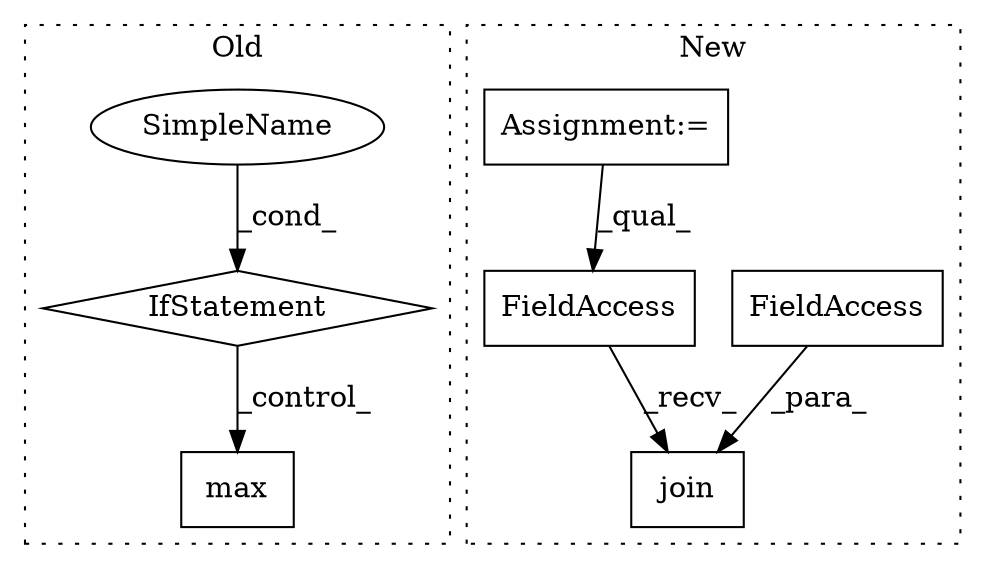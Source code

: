 digraph G {
subgraph cluster0 {
1 [label="max" a="32" s="1846,1874" l="4,1" shape="box"];
5 [label="IfStatement" a="25" s="1775,1796" l="4,2" shape="diamond"];
6 [label="SimpleName" a="42" s="" l="" shape="ellipse"];
label = "Old";
style="dotted";
}
subgraph cluster1 {
2 [label="join" a="32" s="3828,3867" l="5,1" shape="box"];
3 [label="FieldAccess" a="22" s="3820" l="7" shape="box"];
4 [label="FieldAccess" a="22" s="3833" l="17" shape="box"];
7 [label="Assignment:=" a="7" s="3414" l="2" shape="box"];
label = "New";
style="dotted";
}
3 -> 2 [label="_recv_"];
4 -> 2 [label="_para_"];
5 -> 1 [label="_control_"];
6 -> 5 [label="_cond_"];
7 -> 3 [label="_qual_"];
}